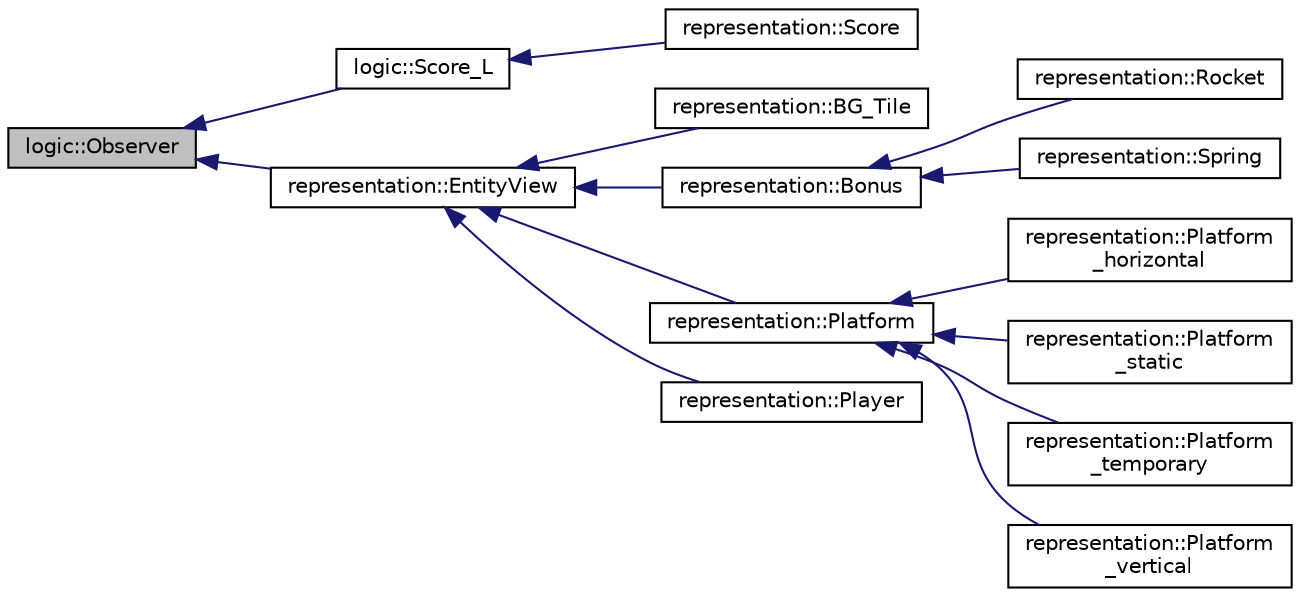 digraph "logic::Observer"
{
 // INTERACTIVE_SVG=YES
 // LATEX_PDF_SIZE
  edge [fontname="Helvetica",fontsize="10",labelfontname="Helvetica",labelfontsize="10"];
  node [fontname="Helvetica",fontsize="10",shape=record];
  rankdir="LR";
  Node1 [label="logic::Observer",height=0.2,width=0.4,color="black", fillcolor="grey75", style="filled", fontcolor="black",tooltip=" "];
  Node1 -> Node2 [dir="back",color="midnightblue",fontsize="10",style="solid",fontname="Helvetica"];
  Node2 [label="logic::Score_L",height=0.2,width=0.4,color="black", fillcolor="white", style="filled",URL="$classlogic_1_1Score__L.html",tooltip=" "];
  Node2 -> Node3 [dir="back",color="midnightblue",fontsize="10",style="solid",fontname="Helvetica"];
  Node3 [label="representation::Score",height=0.2,width=0.4,color="black", fillcolor="white", style="filled",URL="$classrepresentation_1_1Score.html",tooltip=" "];
  Node1 -> Node4 [dir="back",color="midnightblue",fontsize="10",style="solid",fontname="Helvetica"];
  Node4 [label="representation::EntityView",height=0.2,width=0.4,color="black", fillcolor="white", style="filled",URL="$classrepresentation_1_1EntityView.html",tooltip=" "];
  Node4 -> Node5 [dir="back",color="midnightblue",fontsize="10",style="solid",fontname="Helvetica"];
  Node5 [label="representation::BG_Tile",height=0.2,width=0.4,color="black", fillcolor="white", style="filled",URL="$classrepresentation_1_1BG__Tile.html",tooltip=" "];
  Node4 -> Node6 [dir="back",color="midnightblue",fontsize="10",style="solid",fontname="Helvetica"];
  Node6 [label="representation::Bonus",height=0.2,width=0.4,color="black", fillcolor="white", style="filled",URL="$classrepresentation_1_1Bonus.html",tooltip=" "];
  Node6 -> Node7 [dir="back",color="midnightblue",fontsize="10",style="solid",fontname="Helvetica"];
  Node7 [label="representation::Rocket",height=0.2,width=0.4,color="black", fillcolor="white", style="filled",URL="$classrepresentation_1_1Rocket.html",tooltip=" "];
  Node6 -> Node8 [dir="back",color="midnightblue",fontsize="10",style="solid",fontname="Helvetica"];
  Node8 [label="representation::Spring",height=0.2,width=0.4,color="black", fillcolor="white", style="filled",URL="$classrepresentation_1_1Spring.html",tooltip=" "];
  Node4 -> Node9 [dir="back",color="midnightblue",fontsize="10",style="solid",fontname="Helvetica"];
  Node9 [label="representation::Platform",height=0.2,width=0.4,color="black", fillcolor="white", style="filled",URL="$classrepresentation_1_1Platform.html",tooltip=" "];
  Node9 -> Node10 [dir="back",color="midnightblue",fontsize="10",style="solid",fontname="Helvetica"];
  Node10 [label="representation::Platform\l_horizontal",height=0.2,width=0.4,color="black", fillcolor="white", style="filled",URL="$classrepresentation_1_1Platform__horizontal.html",tooltip=" "];
  Node9 -> Node11 [dir="back",color="midnightblue",fontsize="10",style="solid",fontname="Helvetica"];
  Node11 [label="representation::Platform\l_static",height=0.2,width=0.4,color="black", fillcolor="white", style="filled",URL="$classrepresentation_1_1Platform__static.html",tooltip=" "];
  Node9 -> Node12 [dir="back",color="midnightblue",fontsize="10",style="solid",fontname="Helvetica"];
  Node12 [label="representation::Platform\l_temporary",height=0.2,width=0.4,color="black", fillcolor="white", style="filled",URL="$classrepresentation_1_1Platform__temporary.html",tooltip=" "];
  Node9 -> Node13 [dir="back",color="midnightblue",fontsize="10",style="solid",fontname="Helvetica"];
  Node13 [label="representation::Platform\l_vertical",height=0.2,width=0.4,color="black", fillcolor="white", style="filled",URL="$classrepresentation_1_1Platform__vertical.html",tooltip=" "];
  Node4 -> Node14 [dir="back",color="midnightblue",fontsize="10",style="solid",fontname="Helvetica"];
  Node14 [label="representation::Player",height=0.2,width=0.4,color="black", fillcolor="white", style="filled",URL="$classrepresentation_1_1Player.html",tooltip=" "];
}
